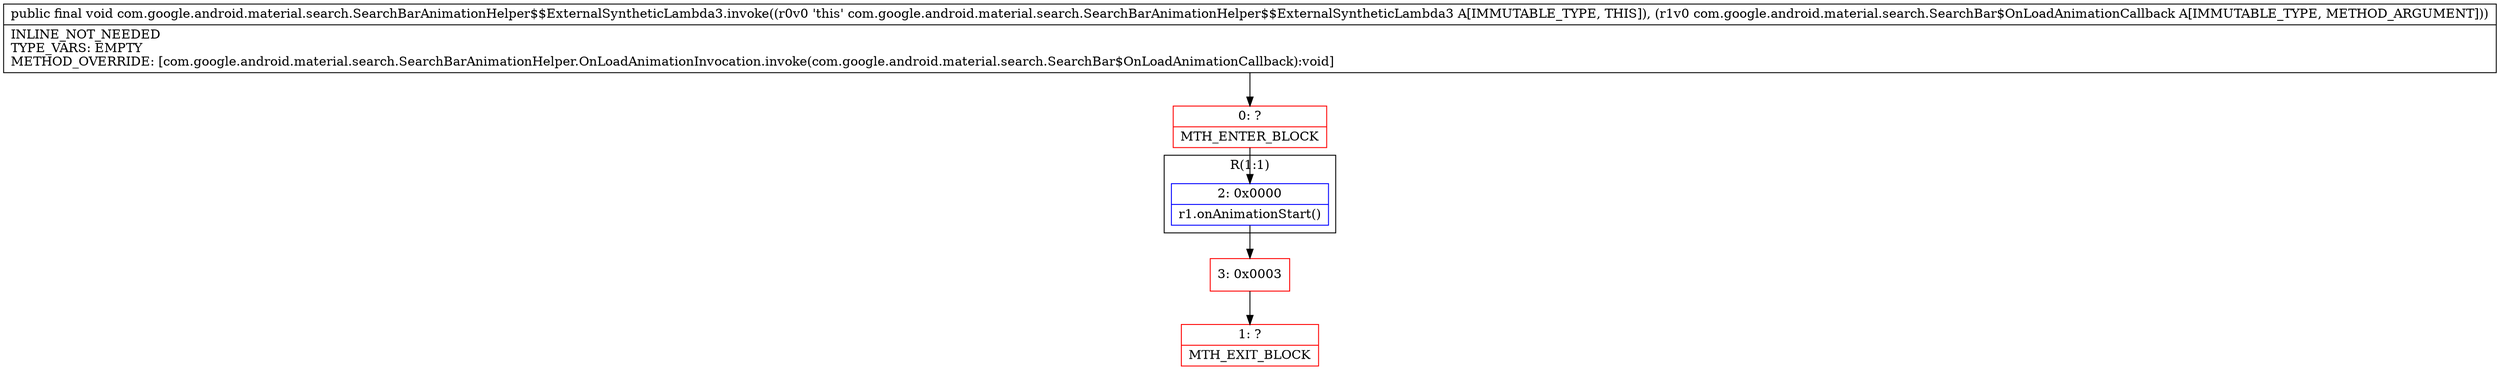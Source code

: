 digraph "CFG forcom.google.android.material.search.SearchBarAnimationHelper$$ExternalSyntheticLambda3.invoke(Lcom\/google\/android\/material\/search\/SearchBar$OnLoadAnimationCallback;)V" {
subgraph cluster_Region_1273384478 {
label = "R(1:1)";
node [shape=record,color=blue];
Node_2 [shape=record,label="{2\:\ 0x0000|r1.onAnimationStart()\l}"];
}
Node_0 [shape=record,color=red,label="{0\:\ ?|MTH_ENTER_BLOCK\l}"];
Node_3 [shape=record,color=red,label="{3\:\ 0x0003}"];
Node_1 [shape=record,color=red,label="{1\:\ ?|MTH_EXIT_BLOCK\l}"];
MethodNode[shape=record,label="{public final void com.google.android.material.search.SearchBarAnimationHelper$$ExternalSyntheticLambda3.invoke((r0v0 'this' com.google.android.material.search.SearchBarAnimationHelper$$ExternalSyntheticLambda3 A[IMMUTABLE_TYPE, THIS]), (r1v0 com.google.android.material.search.SearchBar$OnLoadAnimationCallback A[IMMUTABLE_TYPE, METHOD_ARGUMENT]))  | INLINE_NOT_NEEDED\lTYPE_VARS: EMPTY\lMETHOD_OVERRIDE: [com.google.android.material.search.SearchBarAnimationHelper.OnLoadAnimationInvocation.invoke(com.google.android.material.search.SearchBar$OnLoadAnimationCallback):void]\l}"];
MethodNode -> Node_0;Node_2 -> Node_3;
Node_0 -> Node_2;
Node_3 -> Node_1;
}


